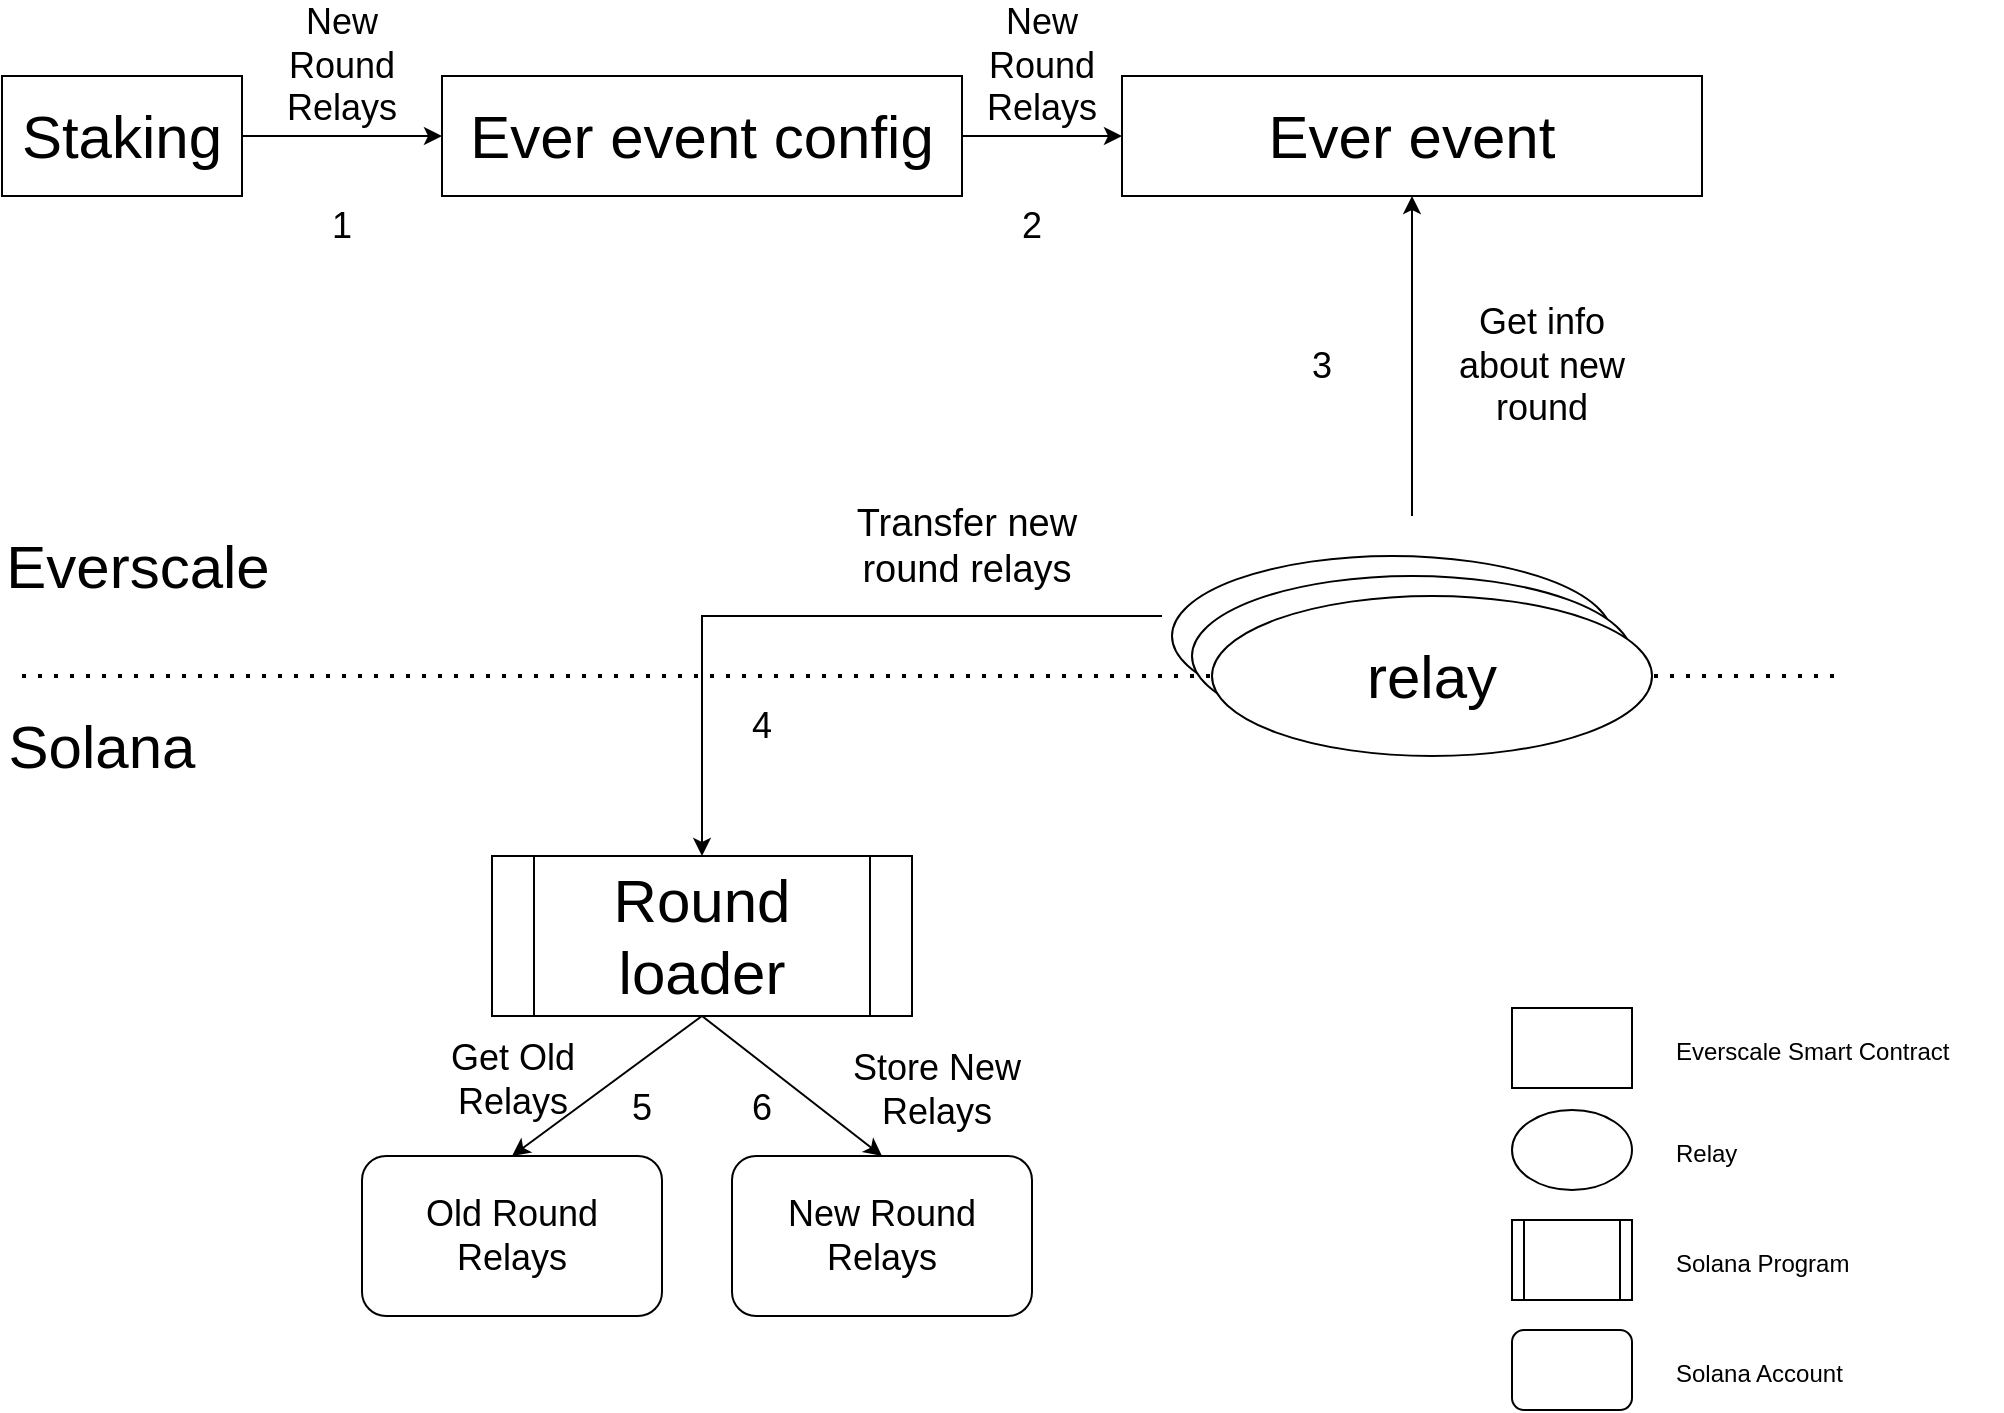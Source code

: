 <mxfile version="16.5.1" type="device"><diagram id="p4Zf-6ZJ4P1mr38LxFGu" name="Page-1"><mxGraphModel dx="1186" dy="875" grid="1" gridSize="10" guides="1" tooltips="1" connect="1" arrows="1" fold="1" page="1" pageScale="1" pageWidth="1169" pageHeight="827" math="0" shadow="0"><root><mxCell id="0"/><mxCell id="1" parent="0"/><mxCell id="WYdLwcnOIROpI5cExHVf-1" value="&lt;font style=&quot;font-size: 30px&quot;&gt;Round loader&lt;/font&gt;" style="shape=process;whiteSpace=wrap;html=1;backgroundOutline=1;" parent="1" vertex="1"><mxGeometry x="405" y="490" width="210" height="80" as="geometry"/></mxCell><mxCell id="WYdLwcnOIROpI5cExHVf-5" style="edgeStyle=orthogonalEdgeStyle;rounded=0;orthogonalLoop=1;jettySize=auto;html=1;entryX=0;entryY=0.5;entryDx=0;entryDy=0;fontSize=30;" parent="1" source="WYdLwcnOIROpI5cExHVf-2" target="WYdLwcnOIROpI5cExHVf-4" edge="1"><mxGeometry relative="1" as="geometry"/></mxCell><mxCell id="WYdLwcnOIROpI5cExHVf-2" value="Staking" style="rounded=0;whiteSpace=wrap;html=1;fontSize=30;" parent="1" vertex="1"><mxGeometry x="160" y="100" width="120" height="60" as="geometry"/></mxCell><mxCell id="WYdLwcnOIROpI5cExHVf-3" value="Ever event" style="rounded=0;whiteSpace=wrap;html=1;fontSize=30;" parent="1" vertex="1"><mxGeometry x="720" y="100" width="290" height="60" as="geometry"/></mxCell><mxCell id="WYdLwcnOIROpI5cExHVf-6" style="edgeStyle=orthogonalEdgeStyle;rounded=0;orthogonalLoop=1;jettySize=auto;html=1;entryX=0;entryY=0.5;entryDx=0;entryDy=0;fontSize=30;" parent="1" source="WYdLwcnOIROpI5cExHVf-4" target="WYdLwcnOIROpI5cExHVf-3" edge="1"><mxGeometry relative="1" as="geometry"/></mxCell><mxCell id="WYdLwcnOIROpI5cExHVf-4" value="Ever event config" style="rounded=0;whiteSpace=wrap;html=1;fontSize=30;" parent="1" vertex="1"><mxGeometry x="380" y="100" width="260" height="60" as="geometry"/></mxCell><mxCell id="WYdLwcnOIROpI5cExHVf-7" value="relay" style="ellipse;whiteSpace=wrap;html=1;fontSize=30;" parent="1" vertex="1"><mxGeometry x="745" y="340" width="220" height="80" as="geometry"/></mxCell><mxCell id="WYdLwcnOIROpI5cExHVf-9" value="relay" style="ellipse;whiteSpace=wrap;html=1;fontSize=30;" parent="1" vertex="1"><mxGeometry x="755" y="350" width="220" height="80" as="geometry"/></mxCell><mxCell id="WYdLwcnOIROpI5cExHVf-12" style="edgeStyle=orthogonalEdgeStyle;rounded=0;orthogonalLoop=1;jettySize=auto;html=1;fontSize=30;" parent="1" target="WYdLwcnOIROpI5cExHVf-1" edge="1"><mxGeometry relative="1" as="geometry"><mxPoint x="740" y="370" as="sourcePoint"/><Array as="points"><mxPoint x="740" y="370"/><mxPoint x="510" y="370"/></Array></mxGeometry></mxCell><mxCell id="WYdLwcnOIROpI5cExHVf-13" value="" style="endArrow=none;dashed=1;html=1;dashPattern=1 3;strokeWidth=2;rounded=0;fontSize=30;" parent="1" edge="1"><mxGeometry width="50" height="50" relative="1" as="geometry"><mxPoint x="170" y="400" as="sourcePoint"/><mxPoint x="1080" y="400" as="targetPoint"/></mxGeometry></mxCell><mxCell id="WYdLwcnOIROpI5cExHVf-14" value="Everscale" style="text;html=1;strokeColor=none;fillColor=none;align=center;verticalAlign=middle;whiteSpace=wrap;rounded=0;fontSize=30;" parent="1" vertex="1"><mxGeometry x="198" y="330" width="60" height="30" as="geometry"/></mxCell><mxCell id="WYdLwcnOIROpI5cExHVf-15" value="Solana" style="text;html=1;strokeColor=none;fillColor=none;align=center;verticalAlign=middle;whiteSpace=wrap;rounded=0;fontSize=30;" parent="1" vertex="1"><mxGeometry x="180" y="420" width="60" height="30" as="geometry"/></mxCell><mxCell id="oa0U2oKngVd9bmhpm7UK-1" value="&lt;font style=&quot;font-size: 18px&quot;&gt;New Round Relays&lt;/font&gt;" style="text;html=1;strokeColor=none;fillColor=none;align=center;verticalAlign=middle;whiteSpace=wrap;rounded=0;" parent="1" vertex="1"><mxGeometry x="300" y="80" width="60" height="30" as="geometry"/></mxCell><mxCell id="oa0U2oKngVd9bmhpm7UK-2" value="" style="endArrow=classic;html=1;rounded=0;entryX=0.5;entryY=1;entryDx=0;entryDy=0;" parent="1" target="WYdLwcnOIROpI5cExHVf-3" edge="1"><mxGeometry width="50" height="50" relative="1" as="geometry"><mxPoint x="865" y="320" as="sourcePoint"/><mxPoint x="865" y="250" as="targetPoint"/></mxGeometry></mxCell><mxCell id="oa0U2oKngVd9bmhpm7UK-3" value="&lt;font style=&quot;font-size: 18px&quot;&gt;New Round Relays&lt;/font&gt;" style="text;html=1;strokeColor=none;fillColor=none;align=center;verticalAlign=middle;whiteSpace=wrap;rounded=0;" parent="1" vertex="1"><mxGeometry x="650" y="80" width="60" height="30" as="geometry"/></mxCell><mxCell id="3_RxnsD9wbiFGTjl2u51-2" value="&lt;span style=&quot;font-size: 19px&quot;&gt;Transfer new round relays&lt;/span&gt;" style="text;html=1;strokeColor=none;fillColor=none;align=center;verticalAlign=middle;whiteSpace=wrap;rounded=0;" parent="1" vertex="1"><mxGeometry x="570" y="320" width="145" height="30" as="geometry"/></mxCell><mxCell id="3_RxnsD9wbiFGTjl2u51-4" value="New Round Relays" style="rounded=1;whiteSpace=wrap;html=1;fontSize=18;strokeWidth=1;" parent="1" vertex="1"><mxGeometry x="525" y="640" width="150" height="80" as="geometry"/></mxCell><mxCell id="3_RxnsD9wbiFGTjl2u51-5" value="" style="endArrow=classic;html=1;rounded=0;fontSize=18;exitX=0.5;exitY=1;exitDx=0;exitDy=0;entryX=0.5;entryY=0;entryDx=0;entryDy=0;" parent="1" source="WYdLwcnOIROpI5cExHVf-1" target="3_RxnsD9wbiFGTjl2u51-4" edge="1"><mxGeometry width="50" height="50" relative="1" as="geometry"><mxPoint x="500" y="630" as="sourcePoint"/><mxPoint x="550" y="580" as="targetPoint"/></mxGeometry></mxCell><mxCell id="3_RxnsD9wbiFGTjl2u51-6" value="&lt;font style=&quot;font-size: 18px&quot;&gt;Store New Relays&lt;/font&gt;" style="text;html=1;strokeColor=none;fillColor=none;align=center;verticalAlign=middle;whiteSpace=wrap;rounded=0;" parent="1" vertex="1"><mxGeometry x="580" y="592" width="95" height="30" as="geometry"/></mxCell><mxCell id="3_RxnsD9wbiFGTjl2u51-7" value="" style="rounded=0;whiteSpace=wrap;html=1;fontSize=18;strokeWidth=1;" parent="1" vertex="1"><mxGeometry x="915" y="566" width="60" height="40" as="geometry"/></mxCell><mxCell id="3_RxnsD9wbiFGTjl2u51-8" value="" style="rounded=1;whiteSpace=wrap;html=1;fontSize=18;strokeWidth=1;" parent="1" vertex="1"><mxGeometry x="915" y="727" width="60" height="40" as="geometry"/></mxCell><mxCell id="3_RxnsD9wbiFGTjl2u51-9" value="" style="ellipse;whiteSpace=wrap;html=1;fontSize=18;strokeWidth=1;" parent="1" vertex="1"><mxGeometry x="915" y="617" width="60" height="40" as="geometry"/></mxCell><mxCell id="3_RxnsD9wbiFGTjl2u51-10" value="" style="shape=process;whiteSpace=wrap;html=1;backgroundOutline=1;fontSize=18;strokeWidth=1;" parent="1" vertex="1"><mxGeometry x="915" y="672" width="60" height="40" as="geometry"/></mxCell><mxCell id="3_RxnsD9wbiFGTjl2u51-11" value="&lt;font style=&quot;font-size: 12px&quot;&gt;Everscale Smart Contract&lt;/font&gt;" style="text;html=1;strokeColor=none;fillColor=none;align=left;verticalAlign=middle;whiteSpace=wrap;rounded=0;fontSize=18;" parent="1" vertex="1"><mxGeometry x="995" y="571" width="165" height="30" as="geometry"/></mxCell><mxCell id="3_RxnsD9wbiFGTjl2u51-12" value="&lt;font style=&quot;font-size: 12px&quot;&gt;Relay&lt;/font&gt;" style="text;html=1;strokeColor=none;fillColor=none;align=left;verticalAlign=middle;whiteSpace=wrap;rounded=0;fontSize=18;" parent="1" vertex="1"><mxGeometry x="995" y="622" width="165" height="30" as="geometry"/></mxCell><mxCell id="3_RxnsD9wbiFGTjl2u51-13" value="&lt;font style=&quot;font-size: 12px&quot;&gt;Solana Program&lt;/font&gt;" style="text;html=1;strokeColor=none;fillColor=none;align=left;verticalAlign=middle;whiteSpace=wrap;rounded=0;fontSize=18;" parent="1" vertex="1"><mxGeometry x="995" y="677" width="165" height="30" as="geometry"/></mxCell><mxCell id="3_RxnsD9wbiFGTjl2u51-14" value="&lt;font style=&quot;font-size: 12px&quot;&gt;Solana Account&lt;/font&gt;" style="text;html=1;strokeColor=none;fillColor=none;align=left;verticalAlign=middle;whiteSpace=wrap;rounded=0;fontSize=18;" parent="1" vertex="1"><mxGeometry x="995" y="732" width="165" height="30" as="geometry"/></mxCell><mxCell id="WYdLwcnOIROpI5cExHVf-10" value="relay" style="ellipse;whiteSpace=wrap;html=1;fontSize=30;" parent="1" vertex="1"><mxGeometry x="765" y="360" width="220" height="80" as="geometry"/></mxCell><mxCell id="ya7J_i_sCITx6JWSfIqn-1" value="&lt;font style=&quot;font-size: 18px&quot;&gt;1&lt;/font&gt;" style="text;html=1;strokeColor=none;fillColor=none;align=center;verticalAlign=middle;whiteSpace=wrap;rounded=0;" parent="1" vertex="1"><mxGeometry x="300" y="160" width="60" height="30" as="geometry"/></mxCell><mxCell id="ya7J_i_sCITx6JWSfIqn-2" value="&lt;font style=&quot;font-size: 18px&quot;&gt;2&lt;/font&gt;" style="text;html=1;strokeColor=none;fillColor=none;align=center;verticalAlign=middle;whiteSpace=wrap;rounded=0;" parent="1" vertex="1"><mxGeometry x="645" y="160" width="60" height="30" as="geometry"/></mxCell><mxCell id="ya7J_i_sCITx6JWSfIqn-3" value="&lt;font style=&quot;font-size: 18px&quot;&gt;3&lt;/font&gt;" style="text;html=1;strokeColor=none;fillColor=none;align=center;verticalAlign=middle;whiteSpace=wrap;rounded=0;" parent="1" vertex="1"><mxGeometry x="790" y="230" width="60" height="30" as="geometry"/></mxCell><mxCell id="ya7J_i_sCITx6JWSfIqn-4" value="&lt;font style=&quot;font-size: 18px&quot;&gt;4&lt;/font&gt;" style="text;html=1;strokeColor=none;fillColor=none;align=center;verticalAlign=middle;whiteSpace=wrap;rounded=0;" parent="1" vertex="1"><mxGeometry x="510" y="410" width="60" height="30" as="geometry"/></mxCell><mxCell id="ya7J_i_sCITx6JWSfIqn-5" value="&lt;font style=&quot;font-size: 18px&quot;&gt;6&lt;/font&gt;" style="text;html=1;strokeColor=none;fillColor=none;align=center;verticalAlign=middle;whiteSpace=wrap;rounded=0;" parent="1" vertex="1"><mxGeometry x="510" y="601" width="60" height="30" as="geometry"/></mxCell><mxCell id="oe4K9s2HnRTk8l46b2tz-1" value="Old Round &lt;br&gt;Relays" style="rounded=1;whiteSpace=wrap;html=1;fontSize=18;strokeWidth=1;" parent="1" vertex="1"><mxGeometry x="340" y="640" width="150" height="80" as="geometry"/></mxCell><mxCell id="oe4K9s2HnRTk8l46b2tz-2" value="&lt;font style=&quot;font-size: 18px&quot;&gt;Get Old Relays&lt;/font&gt;" style="text;html=1;strokeColor=none;fillColor=none;align=center;verticalAlign=middle;whiteSpace=wrap;rounded=0;" parent="1" vertex="1"><mxGeometry x="367.5" y="587" width="95" height="30" as="geometry"/></mxCell><mxCell id="oe4K9s2HnRTk8l46b2tz-3" value="&lt;font style=&quot;font-size: 18px&quot;&gt;5&lt;/font&gt;" style="text;html=1;strokeColor=none;fillColor=none;align=center;verticalAlign=middle;whiteSpace=wrap;rounded=0;" parent="1" vertex="1"><mxGeometry x="450" y="601" width="60" height="30" as="geometry"/></mxCell><mxCell id="oe4K9s2HnRTk8l46b2tz-4" value="" style="endArrow=classic;html=1;rounded=0;fontSize=18;entryX=0.5;entryY=0;entryDx=0;entryDy=0;exitX=0.5;exitY=1;exitDx=0;exitDy=0;" parent="1" source="WYdLwcnOIROpI5cExHVf-1" target="oe4K9s2HnRTk8l46b2tz-1" edge="1"><mxGeometry width="50" height="50" relative="1" as="geometry"><mxPoint x="500" y="580" as="sourcePoint"/><mxPoint x="610" y="650" as="targetPoint"/></mxGeometry></mxCell><mxCell id="vQiZtNjHunmbDSXb_QUc-1" value="&lt;span style=&quot;font-size: 18px&quot;&gt;Get info about new round&lt;br&gt;&lt;/span&gt;" style="text;html=1;strokeColor=none;fillColor=none;align=center;verticalAlign=middle;whiteSpace=wrap;rounded=0;" parent="1" vertex="1"><mxGeometry x="885" y="230" width="90" height="30" as="geometry"/></mxCell></root></mxGraphModel></diagram></mxfile>